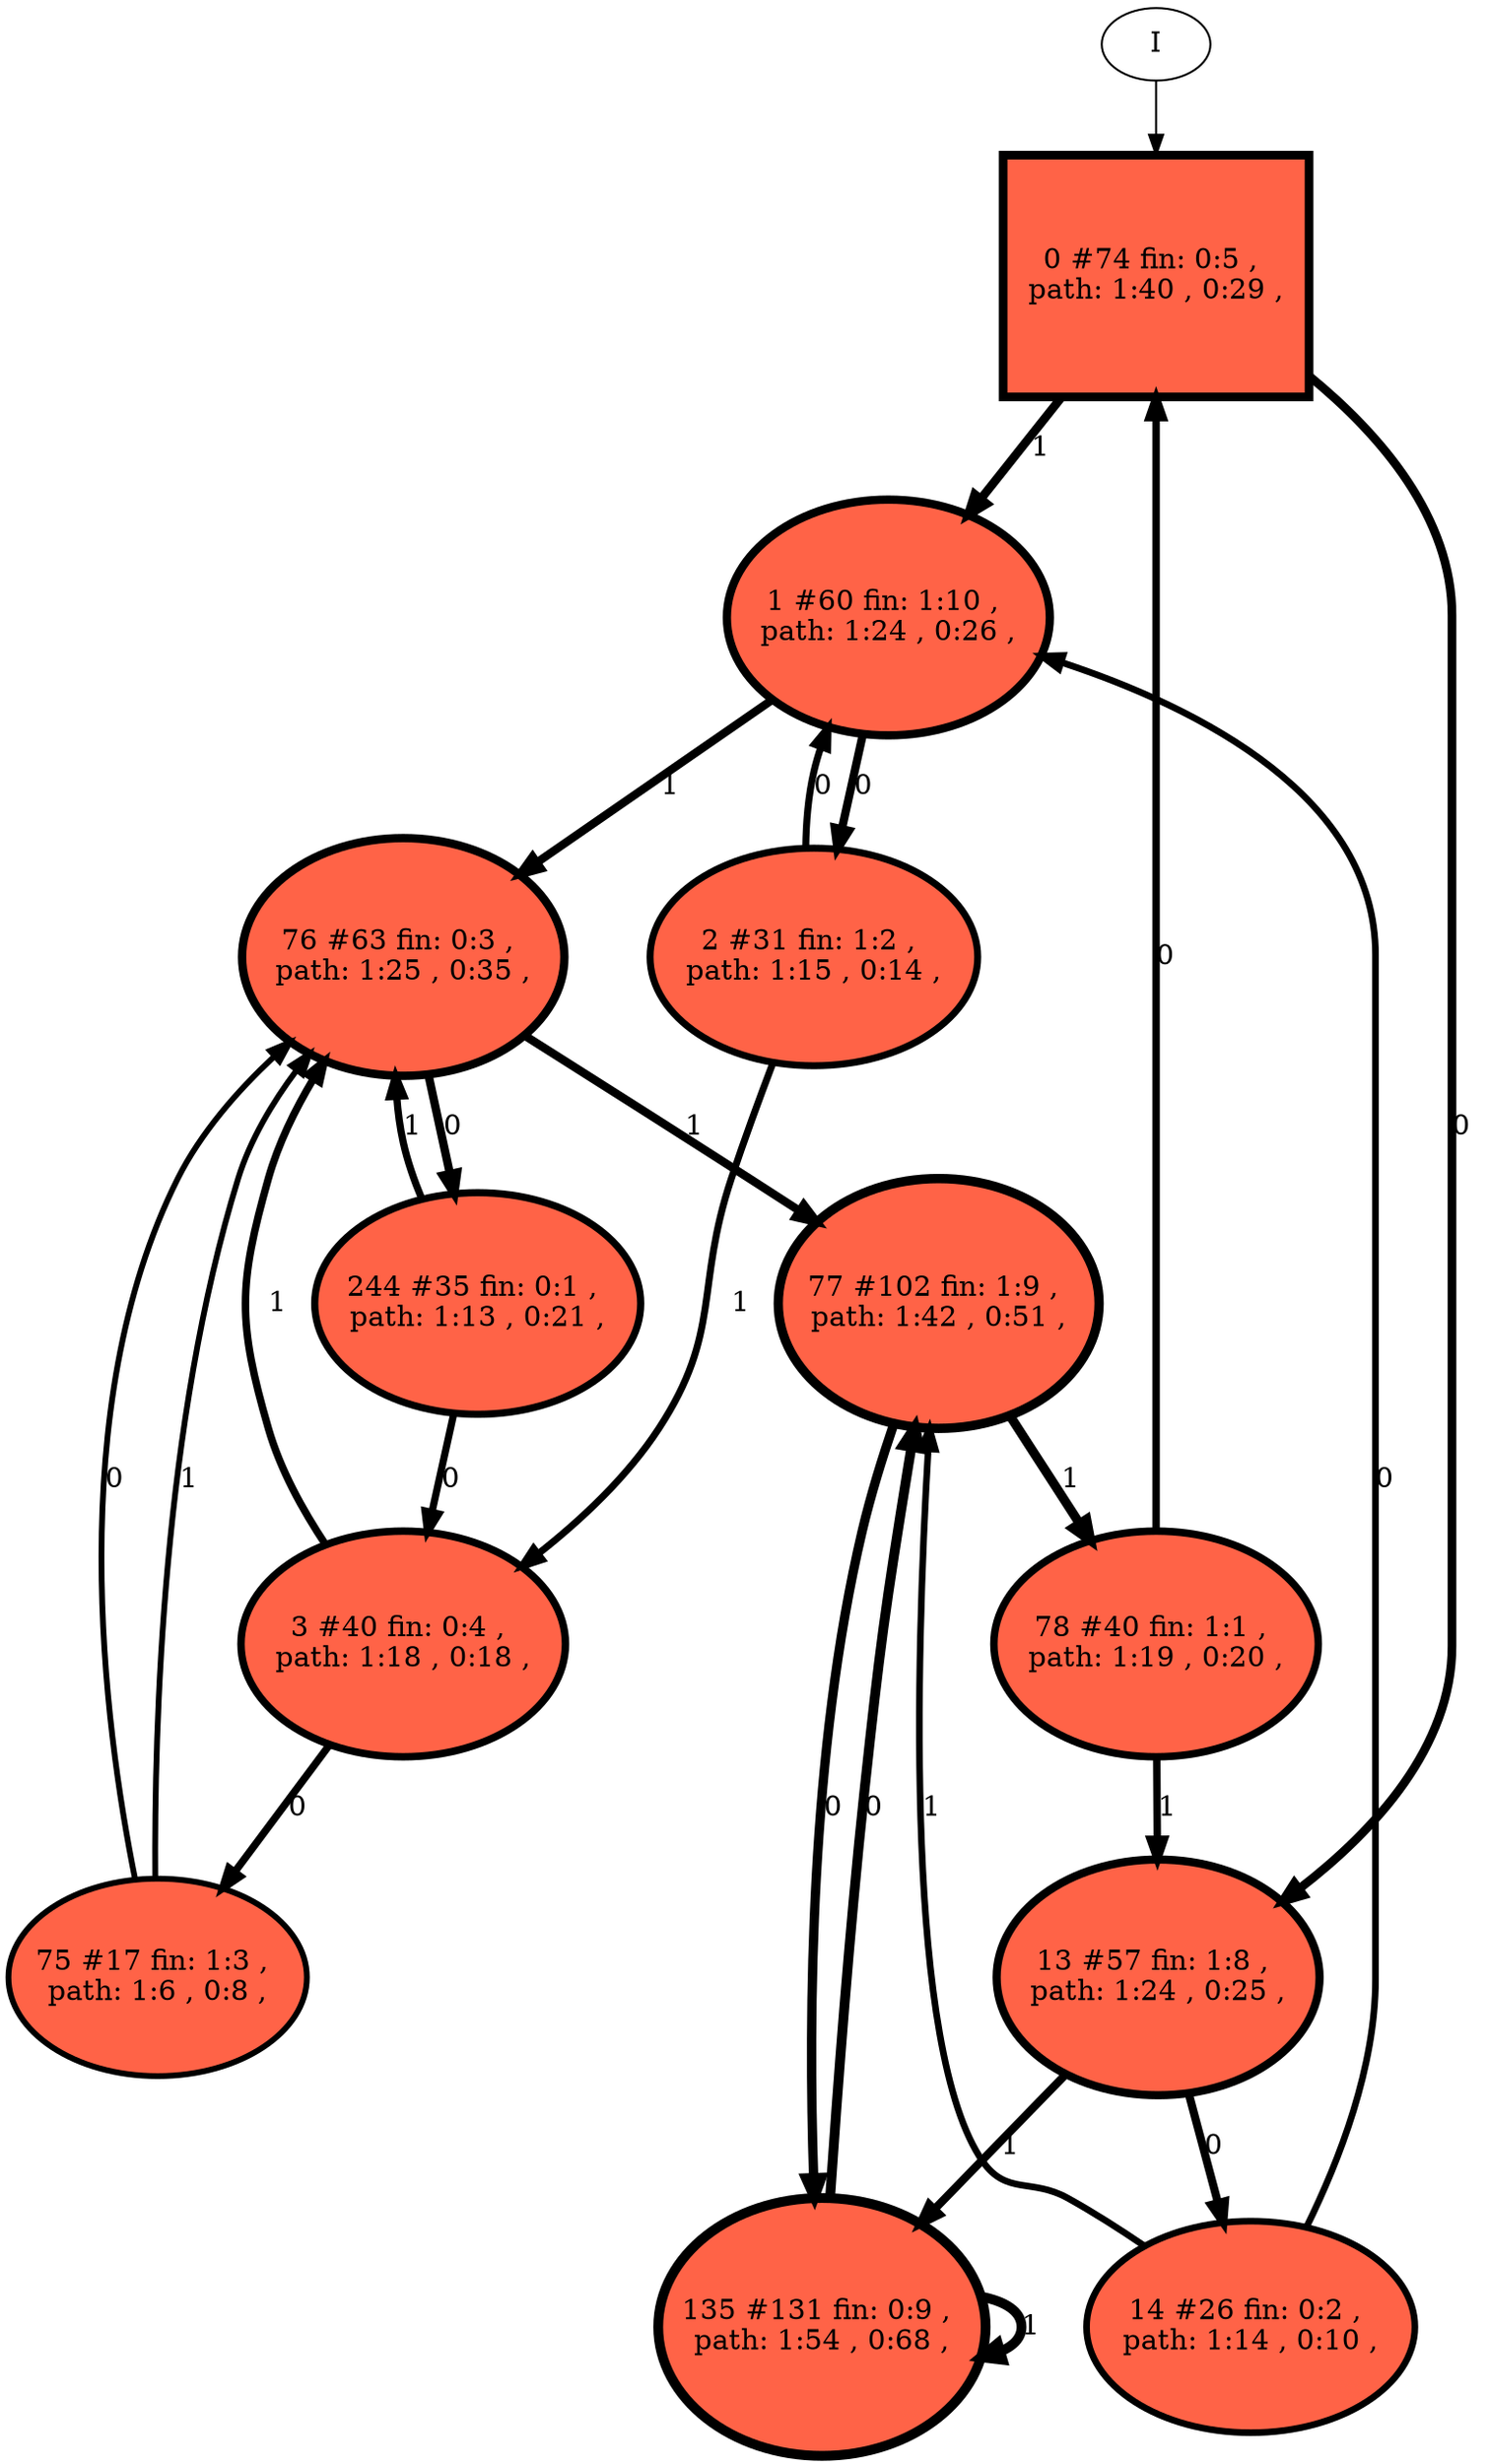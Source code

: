 // produced with flexfringe // 
digraph DFA {
	0 [label="root" shape=box];
		I -> 0;
	0 [ label="0 #74 fin: 0:5 , 
 path: 1:40 , 0:29 , " , style=filled, fillcolor="tomato", width=1.671, height=1.671, penwidth=4.31749];
		0 -> 1 [label="1 " , penwidth=4.31749 ];
		0 -> 13 [label="0 " , penwidth=4.31749 ];
	1 [ label="1 #60 fin: 1:10 , 
 path: 1:24 , 0:26 , " , style=filled, fillcolor="tomato", width=1.63137, height=1.63137, penwidth=4.11087];
		1 -> 76 [label="1 " , penwidth=4.11087 ];
		1 -> 2 [label="0 " , penwidth=4.11087 ];
	13 [ label="13 #57 fin: 1:8 , 
 path: 1:24 , 0:25 , " , style=filled, fillcolor="tomato", width=1.62145, height=1.62145, penwidth=4.06044];
		13 -> 135 [label="1 " , penwidth=4.06044 ];
		13 -> 14 [label="0 " , penwidth=4.06044 ];
	76 [ label="76 #63 fin: 0:3 , 
 path: 1:25 , 0:35 , " , style=filled, fillcolor="tomato", width=1.64072, height=1.64072, penwidth=4.15888];
		76 -> 77 [label="1 " , penwidth=4.15888 ];
		76 -> 244 [label="0 " , penwidth=4.15888 ];
	2 [ label="2 #31 fin: 1:2 , 
 path: 1:15 , 0:14 , " , style=filled, fillcolor="tomato", width=1.49643, height=1.49643, penwidth=3.46574];
		2 -> 3 [label="1 " , penwidth=3.46574 ];
		2 -> 1 [label="0 " , penwidth=3.46574 ];
	135 [ label="135 #131 fin: 0:9 , 
 path: 1:54 , 0:68 , " , style=filled, fillcolor="tomato", width=1.77203, height=1.77203, penwidth=4.8828];
		135 -> 135 [label="1 " , penwidth=4.8828 ];
		135 -> 77 [label="0 " , penwidth=4.8828 ];
	14 [ label="14 #26 fin: 0:2 , 
 path: 1:14 , 0:10 , " , style=filled, fillcolor="tomato", width=1.45765, height=1.45765, penwidth=3.29584];
		14 -> 77 [label="1 " , penwidth=3.29584 ];
		14 -> 1 [label="0 " , penwidth=3.29584 ];
	77 [ label="77 #102 fin: 1:9 , 
 path: 1:42 , 0:51 , " , style=filled, fillcolor="tomato", width=1.72895, height=1.72895, penwidth=4.63473];
		77 -> 78 [label="1 " , penwidth=4.63473 ];
		77 -> 135 [label="0 " , penwidth=4.63473 ];
	244 [ label="244 #35 fin: 0:1 , 
 path: 1:13 , 0:21 , " , style=filled, fillcolor="tomato", width=1.52247, height=1.52247, penwidth=3.58352];
		244 -> 76 [label="1 " , penwidth=3.58352 ];
		244 -> 3 [label="0 " , penwidth=3.58352 ];
	3 [ label="3 #40 fin: 0:4 , 
 path: 1:18 , 0:18 , " , style=filled, fillcolor="tomato", width=1.55045, height=1.55045, penwidth=3.71357];
		3 -> 76 [label="1 " , penwidth=3.71357 ];
		3 -> 75 [label="0 " , penwidth=3.71357 ];
	78 [ label="78 #40 fin: 1:1 , 
 path: 1:19 , 0:20 , " , style=filled, fillcolor="tomato", width=1.55045, height=1.55045, penwidth=3.71357];
		78 -> 13 [label="1 " , penwidth=3.71357 ];
		78 -> 0 [label="0 " , penwidth=3.71357 ];
	75 [ label="75 #17 fin: 1:3 , 
 path: 1:6 , 0:8 , " , style=filled, fillcolor="tomato", width=1.3585, height=1.3585, penwidth=2.89037];
		75 -> 76 [label="1 " , penwidth=2.89037 ];
		75 -> 76 [label="0 " , penwidth=2.89037 ];
}
